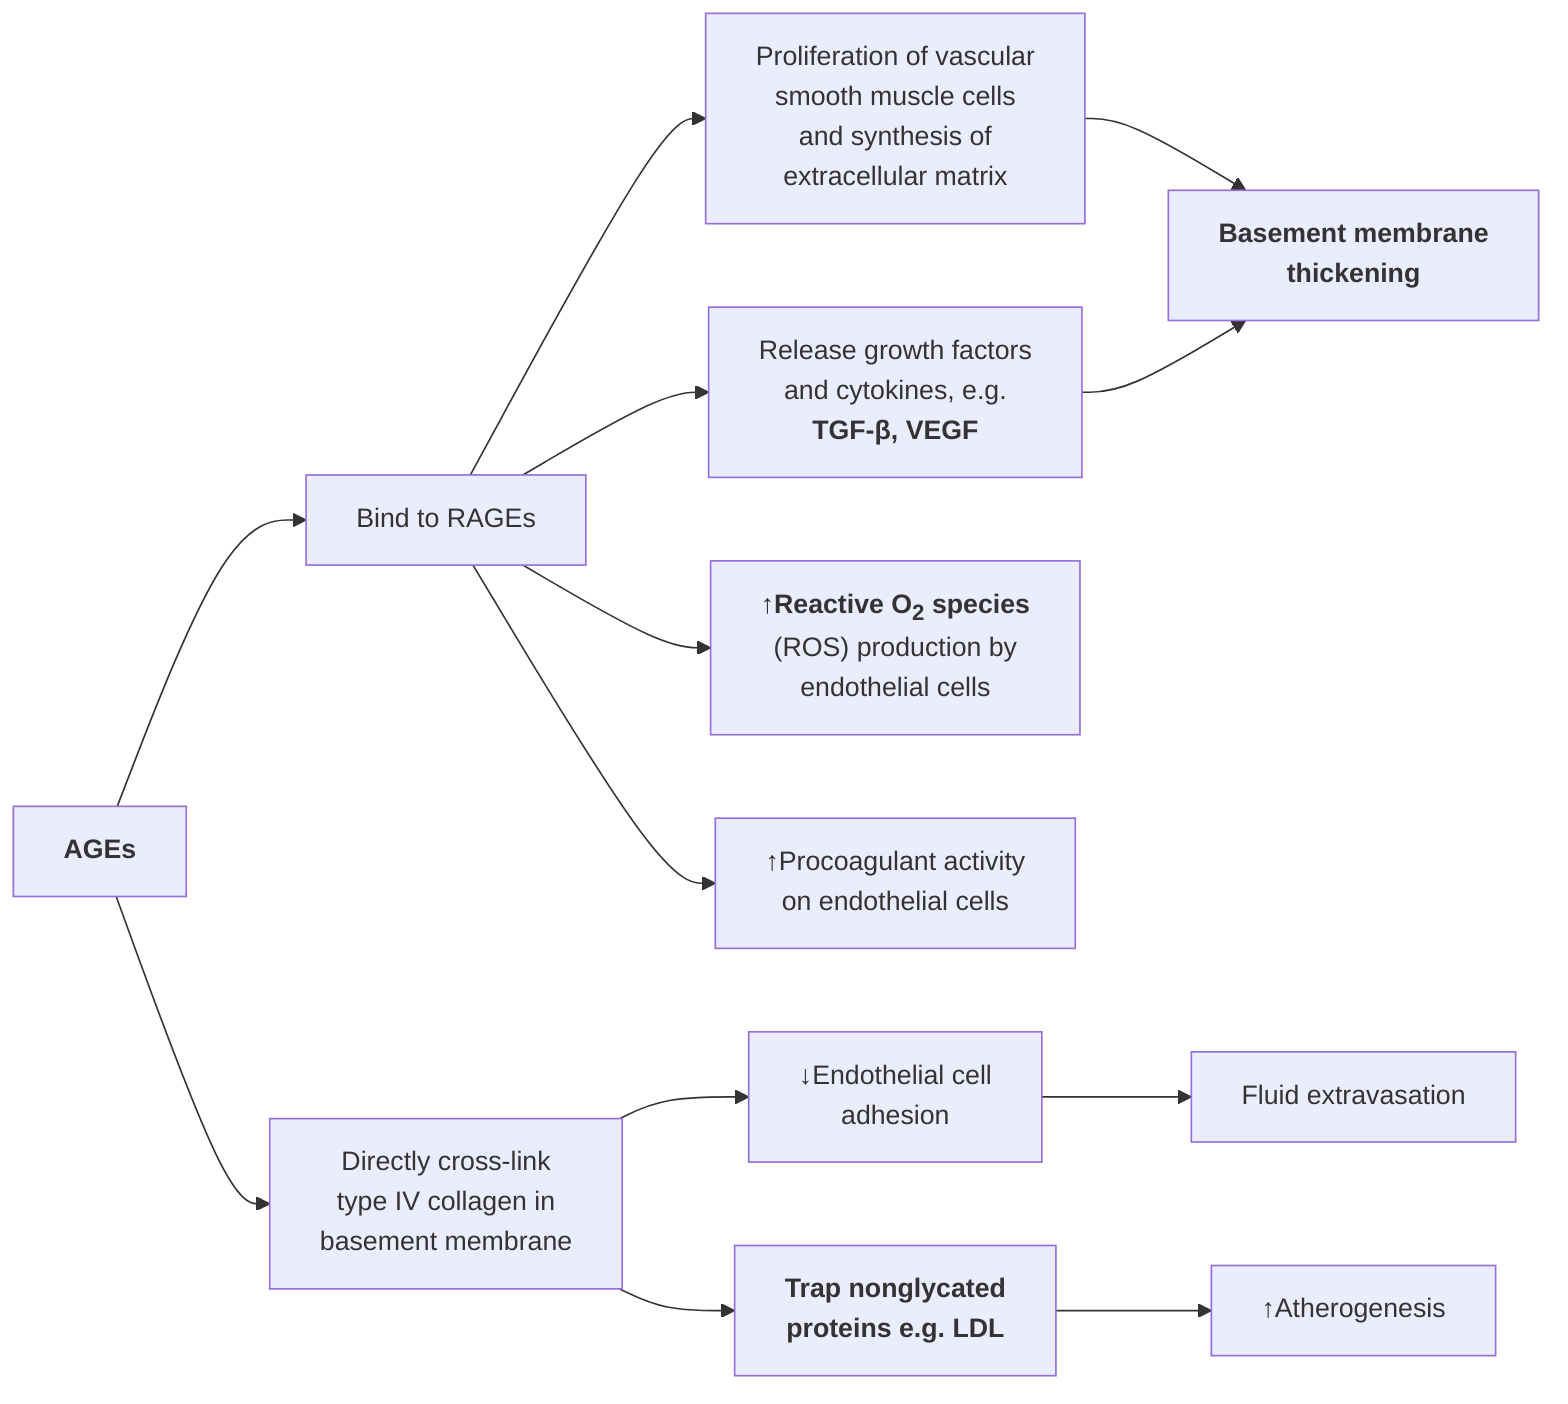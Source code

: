 graph LR
  a[<b>AGEs</b>]-->b[Bind to RAGEs]
  b-->c[Release growth factors<br>and cytokines, e.g.<br><b>TGF-β, VEGF]
  b-->g[Proliferation of vascular<br> smooth muscle cells<br> and synthesis of<br> extracellular matrix]
  g & c -->d[<b>Basement membrane<br>thickening</b>]

  b-->e["↑<b>Reactive O<sub>2</sub> species</b><br>(ROS) production by<br>endothelial cells"]
  b-->f["↑Procoagulant activity<br>on endothelial cells"]
  a-->i[Directly cross-link<br>type IV collagen in<br>basement membrane]
  -->j["↓Endothelial cell<br>adhesion"]
  -->k["Fluid extravasation"]
  i-->l[<b>Trap nonglycated<br>proteins e.g. LDL]
  -->m["↑Atherogenesis"]